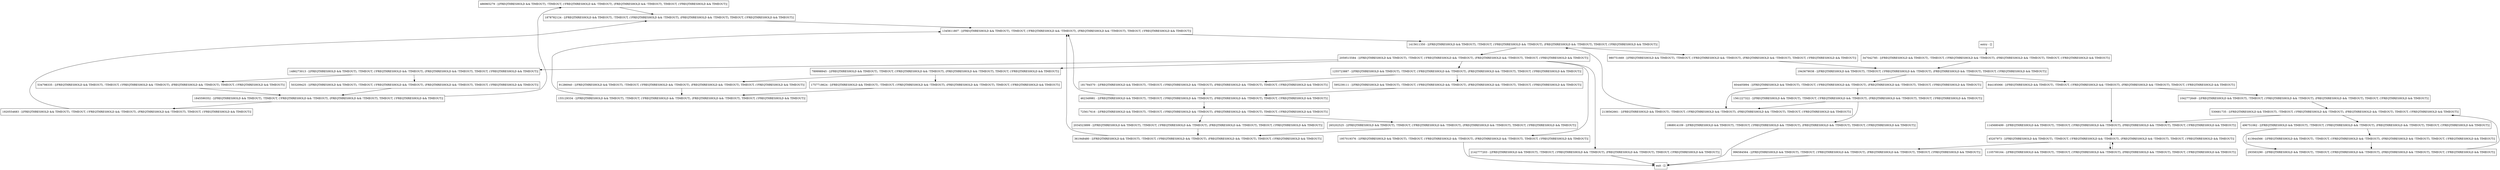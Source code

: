 digraph getColors {
node [shape=record];
486965279 [label="486965279 - [(FREQTHRESHOLD && TIMEOUT), !TIMEOUT, (!FREQTHRESHOLD && !TIMEOUT), (FREQTHRESHOLD && !TIMEOUT), TIMEOUT, (!FREQTHRESHOLD && TIMEOUT)]"];
503209425 [label="503209425 - [(FREQTHRESHOLD && TIMEOUT), !TIMEOUT, (!FREQTHRESHOLD && !TIMEOUT), (FREQTHRESHOLD && !TIMEOUT), TIMEOUT, (!FREQTHRESHOLD && TIMEOUT)]"];
1943679038 [label="1943679038 - [(FREQTHRESHOLD && TIMEOUT), !TIMEOUT, (!FREQTHRESHOLD && !TIMEOUT), (FREQTHRESHOLD && !TIMEOUT), TIMEOUT, (!FREQTHRESHOLD && TIMEOUT)]"];
45207973 [label="45207973 - [(FREQTHRESHOLD && TIMEOUT), !TIMEOUT, (!FREQTHRESHOLD && !TIMEOUT), (FREQTHRESHOLD && !TIMEOUT), TIMEOUT, (!FREQTHRESHOLD && TIMEOUT)]"];
1345611807 [label="1345611807 - [(FREQTHRESHOLD && TIMEOUT), !TIMEOUT, (!FREQTHRESHOLD && !TIMEOUT), (FREQTHRESHOLD && !TIMEOUT), TIMEOUT, (!FREQTHRESHOLD && TIMEOUT)]"];
1561227322 [label="1561227322 - [(FREQTHRESHOLD && TIMEOUT), !TIMEOUT, (!FREQTHRESHOLD && !TIMEOUT), (FREQTHRESHOLD && !TIMEOUT), TIMEOUT, (!FREQTHRESHOLD && TIMEOUT)]"];
347042785 [label="347042785 - [(FREQTHRESHOLD && TIMEOUT), !TIMEOUT, (!FREQTHRESHOLD && !TIMEOUT), (FREQTHRESHOLD && !TIMEOUT), TIMEOUT, (!FREQTHRESHOLD && TIMEOUT)]"];
2059515584 [label="2059515584 - [(FREQTHRESHOLD && TIMEOUT), !TIMEOUT, (!FREQTHRESHOLD && !TIMEOUT), (FREQTHRESHOLD && !TIMEOUT), TIMEOUT, (!FREQTHRESHOLD && TIMEOUT)]"];
604405894 [label="604405894 - [(FREQTHRESHOLD && TIMEOUT), !TIMEOUT, (!FREQTHRESHOLD && !TIMEOUT), (FREQTHRESHOLD && !TIMEOUT), TIMEOUT, (!FREQTHRESHOLD && TIMEOUT)]"];
181784570 [label="181784570 - [(FREQTHRESHOLD && TIMEOUT), !TIMEOUT, (!FREQTHRESHOLD && !TIMEOUT), (FREQTHRESHOLD && !TIMEOUT), TIMEOUT, (!FREQTHRESHOLD && TIMEOUT)]"];
1957019376 [label="1957019376 - [(FREQTHRESHOLD && TIMEOUT), !TIMEOUT, (!FREQTHRESHOLD && !TIMEOUT), (FREQTHRESHOLD && !TIMEOUT), TIMEOUT, (!FREQTHRESHOLD && TIMEOUT)]"];
361948480 [label="361948480 - [(FREQTHRESHOLD && TIMEOUT), !TIMEOUT, (!FREQTHRESHOLD && !TIMEOUT), (FREQTHRESHOLD && !TIMEOUT), TIMEOUT, (!FREQTHRESHOLD && TIMEOUT)]"];
1415611350 [label="1415611350 - [(FREQTHRESHOLD && TIMEOUT), !TIMEOUT, (!FREQTHRESHOLD && !TIMEOUT), (FREQTHRESHOLD && !TIMEOUT), TIMEOUT, (!FREQTHRESHOLD && TIMEOUT)]"];
2034523899 [label="2034523899 - [(FREQTHRESHOLD && TIMEOUT), !TIMEOUT, (!FREQTHRESHOLD && !TIMEOUT), (FREQTHRESHOLD && !TIMEOUT), TIMEOUT, (!FREQTHRESHOLD && TIMEOUT)]"];
1042772649 [label="1042772649 - [(FREQTHRESHOLD && TIMEOUT), !TIMEOUT, (!FREQTHRESHOLD && !TIMEOUT), (FREQTHRESHOLD && !TIMEOUT), TIMEOUT, (!FREQTHRESHOLD && TIMEOUT)]"];
293583290 [label="293583290 - [(FREQTHRESHOLD && TIMEOUT), !TIMEOUT, (!FREQTHRESHOLD && !TIMEOUT), (FREQTHRESHOLD && !TIMEOUT), TIMEOUT, (!FREQTHRESHOLD && TIMEOUT)]"];
2142777203 [label="2142777203 - [(FREQTHRESHOLD && TIMEOUT), !TIMEOUT, (!FREQTHRESHOLD && !TIMEOUT), (FREQTHRESHOLD && !TIMEOUT), TIMEOUT, (!FREQTHRESHOLD && TIMEOUT)]"];
1757718624 [label="1757718624 - [(FREQTHRESHOLD && TIMEOUT), !TIMEOUT, (!FREQTHRESHOLD && !TIMEOUT), (FREQTHRESHOLD && !TIMEOUT), TIMEOUT, (!FREQTHRESHOLD && TIMEOUT)]"];
1486273013 [label="1486273013 - [(FREQTHRESHOLD && TIMEOUT), !TIMEOUT, (!FREQTHRESHOLD && !TIMEOUT), (FREQTHRESHOLD && !TIMEOUT), TIMEOUT, (!FREQTHRESHOLD && TIMEOUT)]"];
1105700164 [label="1105700164 - [(FREQTHRESHOLD && TIMEOUT), !TIMEOUT, (!FREQTHRESHOLD && !TIMEOUT), (FREQTHRESHOLD && !TIMEOUT), TIMEOUT, (!FREQTHRESHOLD && TIMEOUT)]"];
530681735 [label="530681735 - [(FREQTHRESHOLD && TIMEOUT), !TIMEOUT, (!FREQTHRESHOLD && !TIMEOUT), (FREQTHRESHOLD && !TIMEOUT), TIMEOUT, (!FREQTHRESHOLD && TIMEOUT)]"];
789998945 [label="789998945 - [(FREQTHRESHOLD && TIMEOUT), !TIMEOUT, (!FREQTHRESHOLD && !TIMEOUT), (FREQTHRESHOLD && !TIMEOUT), TIMEOUT, (!FREQTHRESHOLD && TIMEOUT)]"];
265202525 [label="265202525 - [(FREQTHRESHOLD && TIMEOUT), !TIMEOUT, (!FREQTHRESHOLD && !TIMEOUT), (FREQTHRESHOLD && !TIMEOUT), TIMEOUT, (!FREQTHRESHOLD && TIMEOUT)]"];
1878782124 [label="1878782124 - [(FREQTHRESHOLD && TIMEOUT), !TIMEOUT, (!FREQTHRESHOLD && !TIMEOUT), (FREQTHRESHOLD && !TIMEOUT), TIMEOUT, (!FREQTHRESHOLD && TIMEOUT)]"];
413944566 [label="413944566 - [(FREQTHRESHOLD && TIMEOUT), !TIMEOUT, (!FREQTHRESHOLD && !TIMEOUT), (FREQTHRESHOLD && !TIMEOUT), TIMEOUT, (!FREQTHRESHOLD && TIMEOUT)]"];
1920554683 [label="1920554683 - [(FREQTHRESHOLD && TIMEOUT), !TIMEOUT, (!FREQTHRESHOLD && !TIMEOUT), (FREQTHRESHOLD && !TIMEOUT), TIMEOUT, (!FREQTHRESHOLD && TIMEOUT)]"];
1145680499 [label="1145680499 - [(FREQTHRESHOLD && TIMEOUT), !TIMEOUT, (!FREQTHRESHOLD && !TIMEOUT), (FREQTHRESHOLD && !TIMEOUT), TIMEOUT, (!FREQTHRESHOLD && TIMEOUT)]"];
1255723887 [label="1255723887 - [(FREQTHRESHOLD && TIMEOUT), !TIMEOUT, (!FREQTHRESHOLD && !TIMEOUT), (FREQTHRESHOLD && !TIMEOUT), TIMEOUT, (!FREQTHRESHOLD && TIMEOUT)]"];
91286940 [label="91286940 - [(FREQTHRESHOLD && TIMEOUT), !TIMEOUT, (!FREQTHRESHOLD && !TIMEOUT), (FREQTHRESHOLD && !TIMEOUT), TIMEOUT, (!FREQTHRESHOLD && TIMEOUT)]"];
2138562661 [label="2138562661 - [(FREQTHRESHOLD && TIMEOUT), !TIMEOUT, (!FREQTHRESHOLD && !TIMEOUT), (FREQTHRESHOLD && !TIMEOUT), TIMEOUT, (!FREQTHRESHOLD && TIMEOUT)]"];
entry [label="entry - []"];
exit [label="exit - []"];
980751669 [label="980751669 - [(FREQTHRESHOLD && TIMEOUT), !TIMEOUT, (!FREQTHRESHOLD && !TIMEOUT), (FREQTHRESHOLD && !TIMEOUT), TIMEOUT, (!FREQTHRESHOLD && TIMEOUT)]"];
725617616 [label="725617616 - [(FREQTHRESHOLD && TIMEOUT), !TIMEOUT, (!FREQTHRESHOLD && !TIMEOUT), (FREQTHRESHOLD && !TIMEOUT), TIMEOUT, (!FREQTHRESHOLD && TIMEOUT)]"];
1845590352 [label="1845590352 - [(FREQTHRESHOLD && TIMEOUT), !TIMEOUT, (!FREQTHRESHOLD && !TIMEOUT), (FREQTHRESHOLD && !TIMEOUT), TIMEOUT, (!FREQTHRESHOLD && TIMEOUT)]"];
1868914109 [label="1868914109 - [(FREQTHRESHOLD && TIMEOUT), !TIMEOUT, (!FREQTHRESHOLD && !TIMEOUT), (FREQTHRESHOLD && !TIMEOUT), TIMEOUT, (!FREQTHRESHOLD && TIMEOUT)]"];
462349981 [label="462349981 - [(FREQTHRESHOLD && TIMEOUT), !TIMEOUT, (!FREQTHRESHOLD && !TIMEOUT), (FREQTHRESHOLD && !TIMEOUT), TIMEOUT, (!FREQTHRESHOLD && TIMEOUT)]"];
996584564 [label="996584564 - [(FREQTHRESHOLD && TIMEOUT), !TIMEOUT, (!FREQTHRESHOLD && !TIMEOUT), (FREQTHRESHOLD && !TIMEOUT), TIMEOUT, (!FREQTHRESHOLD && TIMEOUT)]"];
155129334 [label="155129334 - [(FREQTHRESHOLD && TIMEOUT), !TIMEOUT, (!FREQTHRESHOLD && !TIMEOUT), (FREQTHRESHOLD && !TIMEOUT), TIMEOUT, (!FREQTHRESHOLD && TIMEOUT)]"];
534798335 [label="534798335 - [(FREQTHRESHOLD && TIMEOUT), !TIMEOUT, (!FREQTHRESHOLD && !TIMEOUT), (FREQTHRESHOLD && !TIMEOUT), TIMEOUT, (!FREQTHRESHOLD && TIMEOUT)]"];
595239111 [label="595239111 - [(FREQTHRESHOLD && TIMEOUT), !TIMEOUT, (!FREQTHRESHOLD && !TIMEOUT), (FREQTHRESHOLD && !TIMEOUT), TIMEOUT, (!FREQTHRESHOLD && TIMEOUT)]"];
496751062 [label="496751062 - [(FREQTHRESHOLD && TIMEOUT), !TIMEOUT, (!FREQTHRESHOLD && !TIMEOUT), (FREQTHRESHOLD && !TIMEOUT), TIMEOUT, (!FREQTHRESHOLD && TIMEOUT)]"];
844185066 [label="844185066 - [(FREQTHRESHOLD && TIMEOUT), !TIMEOUT, (!FREQTHRESHOLD && !TIMEOUT), (FREQTHRESHOLD && !TIMEOUT), TIMEOUT, (!FREQTHRESHOLD && TIMEOUT)]"];
entry;
exit;
486965279 -> 1878782124;
503209425 -> 1845590352;
1943679038 -> 604405894;
1943679038 -> 844185066;
45207973 -> 996584564;
45207973 -> 1105700164;
1345611807 -> 1415611350;
1561227322 -> 1868914109;
1561227322 -> 2138562661;
347042785 -> 1943679038;
2059515584 -> 789998945;
2059515584 -> 1957019376;
2059515584 -> 1255723887;
2059515584 -> 2142777203;
2059515584 -> 1486273013;
604405894 -> 1561227322;
604405894 -> 2138562661;
181784570 -> 462349981;
1957019376 -> exit;
361948480 -> 1345611807;
1415611350 -> 2059515584;
1415611350 -> 980751669;
2034523899 -> 361948480;
1042772649 -> 530681735;
293583290 -> 530681735;
2142777203 -> exit;
1757718624 -> 155129334;
1486273013 -> 503209425;
1486273013 -> 534798335;
1105700164 -> 45207973;
530681735 -> 1145680499;
530681735 -> 496751062;
789998945 -> 91286940;
789998945 -> 1757718624;
265202525 -> 361948480;
1878782124 -> 1345611807;
413944566 -> 293583290;
1920554683 -> 1878782124;
1145680499 -> 45207973;
1255723887 -> 181784570;
1255723887 -> 595239111;
91286940 -> 155129334;
2138562661 -> 1415611350;
entry -> 347042785;
980751669 -> 1943679038;
725617616 -> 265202525;
725617616 -> 2034523899;
1845590352 -> 486965279;
1845590352 -> 1920554683;
1868914109 -> exit;
462349981 -> 725617616;
462349981 -> 1345611807;
996584564 -> exit;
155129334 -> 1345611807;
534798335 -> 1845590352;
595239111 -> 462349981;
496751062 -> 413944566;
496751062 -> 293583290;
844185066 -> 1042772649;
844185066 -> 1145680499;
}
